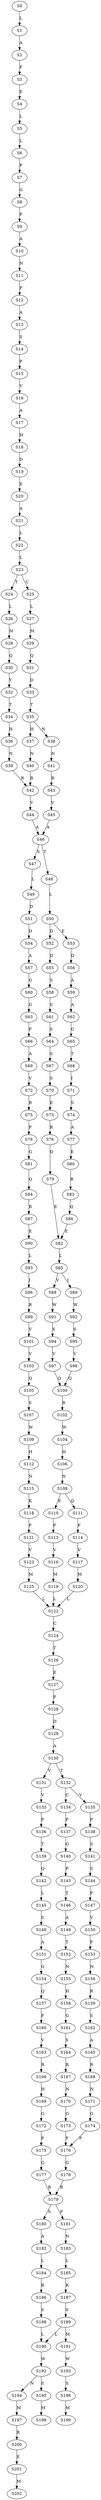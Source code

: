 strict digraph  {
	S0 -> S1 [ label = L ];
	S1 -> S2 [ label = A ];
	S2 -> S3 [ label = F ];
	S3 -> S4 [ label = E ];
	S4 -> S5 [ label = L ];
	S5 -> S6 [ label = L ];
	S6 -> S7 [ label = P ];
	S7 -> S8 [ label = G ];
	S8 -> S9 [ label = P ];
	S9 -> S10 [ label = A ];
	S10 -> S11 [ label = N ];
	S11 -> S12 [ label = P ];
	S12 -> S13 [ label = A ];
	S13 -> S14 [ label = S ];
	S14 -> S15 [ label = P ];
	S15 -> S16 [ label = V ];
	S16 -> S17 [ label = A ];
	S17 -> S18 [ label = H ];
	S18 -> S19 [ label = D ];
	S19 -> S20 [ label = E ];
	S20 -> S21 [ label = A ];
	S21 -> S22 [ label = L ];
	S22 -> S23 [ label = L ];
	S23 -> S24 [ label = T ];
	S23 -> S25 [ label = C ];
	S24 -> S26 [ label = L ];
	S25 -> S27 [ label = L ];
	S26 -> S28 [ label = M ];
	S27 -> S29 [ label = M ];
	S28 -> S30 [ label = Q ];
	S29 -> S31 [ label = Q ];
	S30 -> S32 [ label = Y ];
	S31 -> S33 [ label = D ];
	S32 -> S34 [ label = T ];
	S33 -> S35 [ label = T ];
	S34 -> S36 [ label = H ];
	S35 -> S37 [ label = H ];
	S35 -> S38 [ label = N ];
	S36 -> S39 [ label = N ];
	S37 -> S40 [ label = N ];
	S38 -> S41 [ label = N ];
	S39 -> S42 [ label = R ];
	S40 -> S42 [ label = R ];
	S41 -> S43 [ label = R ];
	S42 -> S44 [ label = V ];
	S43 -> S45 [ label = V ];
	S44 -> S46 [ label = A ];
	S45 -> S46 [ label = A ];
	S46 -> S47 [ label = S ];
	S46 -> S48 [ label = T ];
	S47 -> S49 [ label = L ];
	S48 -> S50 [ label = L ];
	S49 -> S51 [ label = D ];
	S50 -> S52 [ label = D ];
	S50 -> S53 [ label = E ];
	S51 -> S54 [ label = D ];
	S52 -> S55 [ label = D ];
	S53 -> S56 [ label = D ];
	S54 -> S57 [ label = A ];
	S55 -> S58 [ label = S ];
	S56 -> S59 [ label = A ];
	S57 -> S60 [ label = G ];
	S58 -> S61 [ label = S ];
	S59 -> S62 [ label = A ];
	S60 -> S63 [ label = G ];
	S61 -> S64 [ label = S ];
	S62 -> S65 [ label = G ];
	S63 -> S66 [ label = P ];
	S64 -> S67 [ label = S ];
	S65 -> S68 [ label = T ];
	S66 -> S69 [ label = A ];
	S67 -> S70 [ label = S ];
	S68 -> S71 [ label = I ];
	S69 -> S72 [ label = V ];
	S70 -> S73 [ label = E ];
	S71 -> S74 [ label = S ];
	S72 -> S75 [ label = R ];
	S73 -> S76 [ label = R ];
	S74 -> S77 [ label = A ];
	S75 -> S78 [ label = P ];
	S76 -> S79 [ label = Q ];
	S77 -> S80 [ label = E ];
	S78 -> S81 [ label = G ];
	S79 -> S82 [ label = E ];
	S80 -> S83 [ label = R ];
	S81 -> S84 [ label = Q ];
	S82 -> S85 [ label = L ];
	S83 -> S86 [ label = Q ];
	S84 -> S87 [ label = R ];
	S85 -> S88 [ label = V ];
	S85 -> S89 [ label = I ];
	S86 -> S82 [ label = E ];
	S87 -> S90 [ label = E ];
	S88 -> S91 [ label = W ];
	S89 -> S92 [ label = W ];
	S90 -> S93 [ label = L ];
	S91 -> S94 [ label = S ];
	S92 -> S95 [ label = S ];
	S93 -> S96 [ label = I ];
	S94 -> S97 [ label = V ];
	S95 -> S98 [ label = V ];
	S96 -> S99 [ label = R ];
	S97 -> S100 [ label = Q ];
	S98 -> S100 [ label = Q ];
	S99 -> S101 [ label = V ];
	S100 -> S102 [ label = R ];
	S101 -> S103 [ label = V ];
	S102 -> S104 [ label = W ];
	S103 -> S105 [ label = Q ];
	S104 -> S106 [ label = H ];
	S105 -> S107 [ label = S ];
	S106 -> S108 [ label = N ];
	S107 -> S109 [ label = W ];
	S108 -> S110 [ label = E ];
	S108 -> S111 [ label = Q ];
	S109 -> S112 [ label = H ];
	S110 -> S113 [ label = F ];
	S111 -> S114 [ label = F ];
	S112 -> S115 [ label = N ];
	S113 -> S116 [ label = V ];
	S114 -> S117 [ label = V ];
	S115 -> S118 [ label = K ];
	S116 -> S119 [ label = M ];
	S117 -> S120 [ label = M ];
	S118 -> S121 [ label = F ];
	S119 -> S122 [ label = L ];
	S120 -> S122 [ label = L ];
	S121 -> S123 [ label = V ];
	S122 -> S124 [ label = C ];
	S123 -> S125 [ label = M ];
	S124 -> S126 [ label = T ];
	S125 -> S122 [ label = L ];
	S126 -> S127 [ label = E ];
	S127 -> S128 [ label = P ];
	S128 -> S129 [ label = D ];
	S129 -> S130 [ label = A ];
	S130 -> S131 [ label = V ];
	S130 -> S132 [ label = T ];
	S131 -> S133 [ label = V ];
	S132 -> S134 [ label = C ];
	S132 -> S135 [ label = V ];
	S133 -> S136 [ label = P ];
	S134 -> S137 [ label = P ];
	S135 -> S138 [ label = P ];
	S136 -> S139 [ label = T ];
	S137 -> S140 [ label = G ];
	S138 -> S141 [ label = S ];
	S139 -> S142 [ label = Q ];
	S140 -> S143 [ label = P ];
	S141 -> S144 [ label = S ];
	S142 -> S145 [ label = L ];
	S143 -> S146 [ label = T ];
	S144 -> S147 [ label = P ];
	S145 -> S148 [ label = S ];
	S146 -> S149 [ label = A ];
	S147 -> S150 [ label = V ];
	S148 -> S151 [ label = A ];
	S149 -> S152 [ label = T ];
	S150 -> S153 [ label = P ];
	S151 -> S154 [ label = G ];
	S152 -> S155 [ label = N ];
	S153 -> S156 [ label = N ];
	S154 -> S157 [ label = Q ];
	S155 -> S158 [ label = H ];
	S156 -> S159 [ label = R ];
	S157 -> S160 [ label = P ];
	S158 -> S161 [ label = G ];
	S159 -> S162 [ label = S ];
	S160 -> S163 [ label = V ];
	S161 -> S164 [ label = S ];
	S162 -> S165 [ label = A ];
	S163 -> S166 [ label = R ];
	S164 -> S167 [ label = R ];
	S165 -> S168 [ label = R ];
	S166 -> S169 [ label = H ];
	S167 -> S170 [ label = N ];
	S168 -> S171 [ label = N ];
	S169 -> S172 [ label = G ];
	S170 -> S173 [ label = G ];
	S171 -> S174 [ label = G ];
	S172 -> S175 [ label = P ];
	S173 -> S176 [ label = P ];
	S174 -> S176 [ label = P ];
	S175 -> S177 [ label = G ];
	S176 -> S178 [ label = G ];
	S177 -> S179 [ label = R ];
	S178 -> S179 [ label = R ];
	S179 -> S180 [ label = S ];
	S179 -> S181 [ label = P ];
	S180 -> S182 [ label = A ];
	S181 -> S183 [ label = N ];
	S182 -> S184 [ label = L ];
	S183 -> S185 [ label = L ];
	S184 -> S186 [ label = R ];
	S185 -> S187 [ label = R ];
	S186 -> S188 [ label = S ];
	S187 -> S189 [ label = S ];
	S188 -> S190 [ label = L ];
	S189 -> S191 [ label = M ];
	S189 -> S190 [ label = L ];
	S190 -> S192 [ label = W ];
	S191 -> S193 [ label = W ];
	S192 -> S194 [ label = N ];
	S192 -> S195 [ label = S ];
	S193 -> S196 [ label = S ];
	S194 -> S197 [ label = M ];
	S195 -> S198 [ label = M ];
	S196 -> S199 [ label = M ];
	S197 -> S200 [ label = R ];
	S200 -> S201 [ label = E ];
	S201 -> S202 [ label = M ];
}

